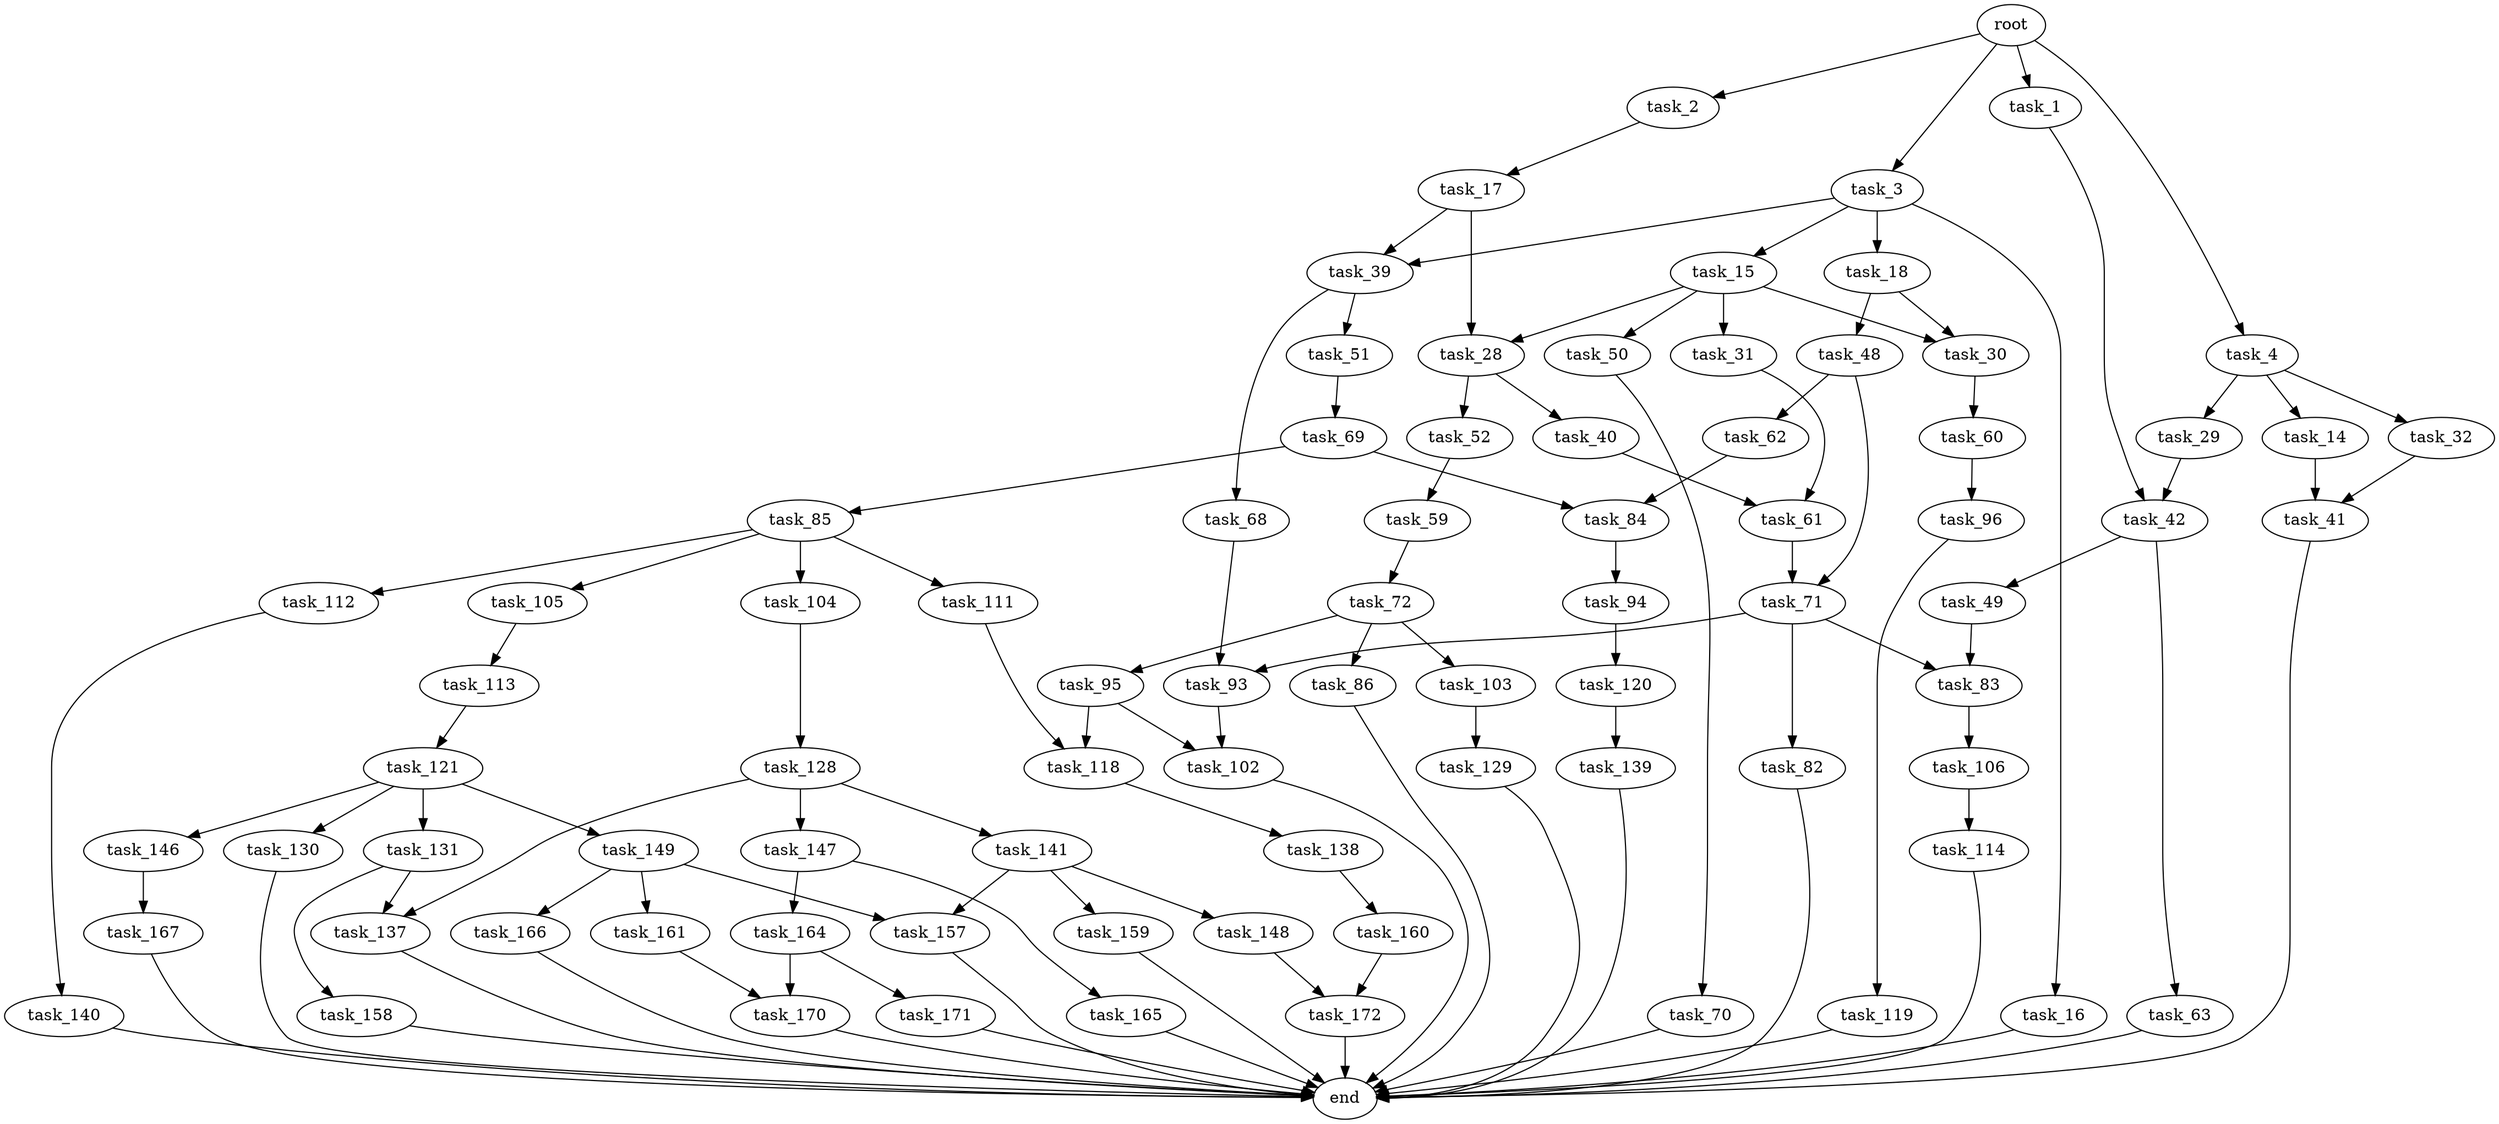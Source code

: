 digraph G {
  root [size="0.000000"];
  task_1 [size="549755813888.000000"];
  task_2 [size="4747765068.000000"];
  task_3 [size="322266028311.000000"];
  task_4 [size="231928233984.000000"];
  task_14 [size="21462568900.000000"];
  task_15 [size="1570133475.000000"];
  task_16 [size="549755813888.000000"];
  task_17 [size="28991029248.000000"];
  task_18 [size="68719476736.000000"];
  task_28 [size="639151784.000000"];
  task_29 [size="26623325472.000000"];
  task_30 [size="142218193665.000000"];
  task_31 [size="8589934592.000000"];
  task_32 [size="3592222737.000000"];
  task_39 [size="21034861598.000000"];
  task_40 [size="63755106823.000000"];
  task_41 [size="10380341171.000000"];
  task_42 [size="231928233984.000000"];
  task_48 [size="231928233984.000000"];
  task_49 [size="52268521440.000000"];
  task_50 [size="28991029248.000000"];
  task_51 [size="134217728000.000000"];
  task_52 [size="993684271791.000000"];
  task_59 [size="8337167657.000000"];
  task_60 [size="570621683898.000000"];
  task_61 [size="231928233984.000000"];
  task_62 [size="370780863430.000000"];
  task_63 [size="440847846.000000"];
  task_68 [size="549755813888.000000"];
  task_69 [size="368293445632.000000"];
  task_70 [size="126332703374.000000"];
  task_71 [size="190490833162.000000"];
  task_72 [size="152113390513.000000"];
  task_82 [size="549755813888.000000"];
  task_83 [size="70931225009.000000"];
  task_84 [size="7493316160.000000"];
  task_85 [size="134217728000.000000"];
  task_86 [size="1283113059531.000000"];
  task_93 [size="24773357502.000000"];
  task_94 [size="1529399603.000000"];
  task_95 [size="103657193405.000000"];
  task_96 [size="1073741824000.000000"];
  task_102 [size="8589934592.000000"];
  task_103 [size="68719476736.000000"];
  task_104 [size="1073741824000.000000"];
  task_105 [size="161364998407.000000"];
  task_106 [size="24313017845.000000"];
  task_111 [size="231928233984.000000"];
  task_112 [size="549755813888.000000"];
  task_113 [size="194797535402.000000"];
  task_114 [size="549755813888.000000"];
  task_118 [size="41615441139.000000"];
  task_119 [size="10514978008.000000"];
  task_120 [size="465528560185.000000"];
  task_121 [size="134217728000.000000"];
  task_128 [size="8589934592.000000"];
  task_129 [size="4520291399.000000"];
  task_130 [size="174418869888.000000"];
  task_131 [size="428989926875.000000"];
  task_137 [size="782757789696.000000"];
  task_138 [size="7335143316.000000"];
  task_139 [size="68719476736.000000"];
  task_140 [size="6194494227.000000"];
  task_141 [size="9633977012.000000"];
  task_146 [size="7119104409.000000"];
  task_147 [size="581854949646.000000"];
  task_148 [size="53283670627.000000"];
  task_149 [size="651387028532.000000"];
  task_157 [size="328343958811.000000"];
  task_158 [size="368293445632.000000"];
  task_159 [size="1626327869.000000"];
  task_160 [size="45049919196.000000"];
  task_161 [size="28991029248.000000"];
  task_164 [size="782757789696.000000"];
  task_165 [size="1073741824000.000000"];
  task_166 [size="231928233984.000000"];
  task_167 [size="247574058443.000000"];
  task_170 [size="5938412159.000000"];
  task_171 [size="18454099733.000000"];
  task_172 [size="6994382923.000000"];
  end [size="0.000000"];

  root -> task_1 [size="1.000000"];
  root -> task_2 [size="1.000000"];
  root -> task_3 [size="1.000000"];
  root -> task_4 [size="1.000000"];
  task_1 -> task_42 [size="536870912.000000"];
  task_2 -> task_17 [size="134217728.000000"];
  task_3 -> task_15 [size="411041792.000000"];
  task_3 -> task_16 [size="411041792.000000"];
  task_3 -> task_18 [size="411041792.000000"];
  task_3 -> task_39 [size="411041792.000000"];
  task_4 -> task_14 [size="301989888.000000"];
  task_4 -> task_29 [size="301989888.000000"];
  task_4 -> task_32 [size="301989888.000000"];
  task_14 -> task_41 [size="33554432.000000"];
  task_15 -> task_28 [size="75497472.000000"];
  task_15 -> task_30 [size="75497472.000000"];
  task_15 -> task_31 [size="75497472.000000"];
  task_15 -> task_50 [size="75497472.000000"];
  task_16 -> end [size="1.000000"];
  task_17 -> task_28 [size="75497472.000000"];
  task_17 -> task_39 [size="75497472.000000"];
  task_18 -> task_30 [size="134217728.000000"];
  task_18 -> task_48 [size="134217728.000000"];
  task_28 -> task_40 [size="75497472.000000"];
  task_28 -> task_52 [size="75497472.000000"];
  task_29 -> task_42 [size="679477248.000000"];
  task_30 -> task_60 [size="301989888.000000"];
  task_31 -> task_61 [size="33554432.000000"];
  task_32 -> task_41 [size="134217728.000000"];
  task_39 -> task_51 [size="411041792.000000"];
  task_39 -> task_68 [size="411041792.000000"];
  task_40 -> task_61 [size="75497472.000000"];
  task_41 -> end [size="1.000000"];
  task_42 -> task_49 [size="301989888.000000"];
  task_42 -> task_63 [size="301989888.000000"];
  task_48 -> task_62 [size="301989888.000000"];
  task_48 -> task_71 [size="301989888.000000"];
  task_49 -> task_83 [size="75497472.000000"];
  task_50 -> task_70 [size="75497472.000000"];
  task_51 -> task_69 [size="209715200.000000"];
  task_52 -> task_59 [size="838860800.000000"];
  task_59 -> task_72 [size="209715200.000000"];
  task_60 -> task_96 [size="838860800.000000"];
  task_61 -> task_71 [size="301989888.000000"];
  task_62 -> task_84 [size="679477248.000000"];
  task_63 -> end [size="1.000000"];
  task_68 -> task_93 [size="536870912.000000"];
  task_69 -> task_84 [size="411041792.000000"];
  task_69 -> task_85 [size="411041792.000000"];
  task_70 -> end [size="1.000000"];
  task_71 -> task_82 [size="209715200.000000"];
  task_71 -> task_83 [size="209715200.000000"];
  task_71 -> task_93 [size="209715200.000000"];
  task_72 -> task_86 [size="134217728.000000"];
  task_72 -> task_95 [size="134217728.000000"];
  task_72 -> task_103 [size="134217728.000000"];
  task_82 -> end [size="1.000000"];
  task_83 -> task_106 [size="75497472.000000"];
  task_84 -> task_94 [size="134217728.000000"];
  task_85 -> task_104 [size="209715200.000000"];
  task_85 -> task_105 [size="209715200.000000"];
  task_85 -> task_111 [size="209715200.000000"];
  task_85 -> task_112 [size="209715200.000000"];
  task_86 -> end [size="1.000000"];
  task_93 -> task_102 [size="536870912.000000"];
  task_94 -> task_120 [size="33554432.000000"];
  task_95 -> task_102 [size="134217728.000000"];
  task_95 -> task_118 [size="134217728.000000"];
  task_96 -> task_119 [size="838860800.000000"];
  task_102 -> end [size="1.000000"];
  task_103 -> task_129 [size="134217728.000000"];
  task_104 -> task_128 [size="838860800.000000"];
  task_105 -> task_113 [size="301989888.000000"];
  task_106 -> task_114 [size="679477248.000000"];
  task_111 -> task_118 [size="301989888.000000"];
  task_112 -> task_140 [size="536870912.000000"];
  task_113 -> task_121 [size="301989888.000000"];
  task_114 -> end [size="1.000000"];
  task_118 -> task_138 [size="75497472.000000"];
  task_119 -> end [size="1.000000"];
  task_120 -> task_139 [size="679477248.000000"];
  task_121 -> task_130 [size="209715200.000000"];
  task_121 -> task_131 [size="209715200.000000"];
  task_121 -> task_146 [size="209715200.000000"];
  task_121 -> task_149 [size="209715200.000000"];
  task_128 -> task_137 [size="33554432.000000"];
  task_128 -> task_141 [size="33554432.000000"];
  task_128 -> task_147 [size="33554432.000000"];
  task_129 -> end [size="1.000000"];
  task_130 -> end [size="1.000000"];
  task_131 -> task_137 [size="679477248.000000"];
  task_131 -> task_158 [size="679477248.000000"];
  task_137 -> end [size="1.000000"];
  task_138 -> task_160 [size="838860800.000000"];
  task_139 -> end [size="1.000000"];
  task_140 -> end [size="1.000000"];
  task_141 -> task_148 [size="411041792.000000"];
  task_141 -> task_157 [size="411041792.000000"];
  task_141 -> task_159 [size="411041792.000000"];
  task_146 -> task_167 [size="209715200.000000"];
  task_147 -> task_164 [size="411041792.000000"];
  task_147 -> task_165 [size="411041792.000000"];
  task_148 -> task_172 [size="134217728.000000"];
  task_149 -> task_157 [size="411041792.000000"];
  task_149 -> task_161 [size="411041792.000000"];
  task_149 -> task_166 [size="411041792.000000"];
  task_157 -> end [size="1.000000"];
  task_158 -> end [size="1.000000"];
  task_159 -> end [size="1.000000"];
  task_160 -> task_172 [size="33554432.000000"];
  task_161 -> task_170 [size="75497472.000000"];
  task_164 -> task_170 [size="679477248.000000"];
  task_164 -> task_171 [size="679477248.000000"];
  task_165 -> end [size="1.000000"];
  task_166 -> end [size="1.000000"];
  task_167 -> end [size="1.000000"];
  task_170 -> end [size="1.000000"];
  task_171 -> end [size="1.000000"];
  task_172 -> end [size="1.000000"];
}
